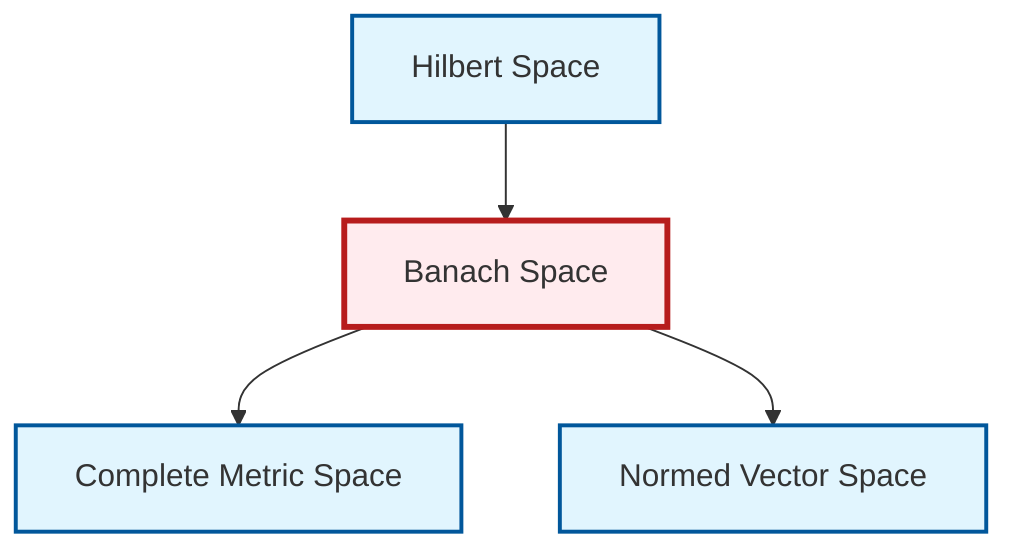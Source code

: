 graph TD
    classDef definition fill:#e1f5fe,stroke:#01579b,stroke-width:2px
    classDef theorem fill:#f3e5f5,stroke:#4a148c,stroke-width:2px
    classDef axiom fill:#fff3e0,stroke:#e65100,stroke-width:2px
    classDef example fill:#e8f5e9,stroke:#1b5e20,stroke-width:2px
    classDef current fill:#ffebee,stroke:#b71c1c,stroke-width:3px
    def-normed-vector-space["Normed Vector Space"]:::definition
    def-hilbert-space["Hilbert Space"]:::definition
    def-complete-metric-space["Complete Metric Space"]:::definition
    def-banach-space["Banach Space"]:::definition
    def-hilbert-space --> def-banach-space
    def-banach-space --> def-complete-metric-space
    def-banach-space --> def-normed-vector-space
    class def-banach-space current